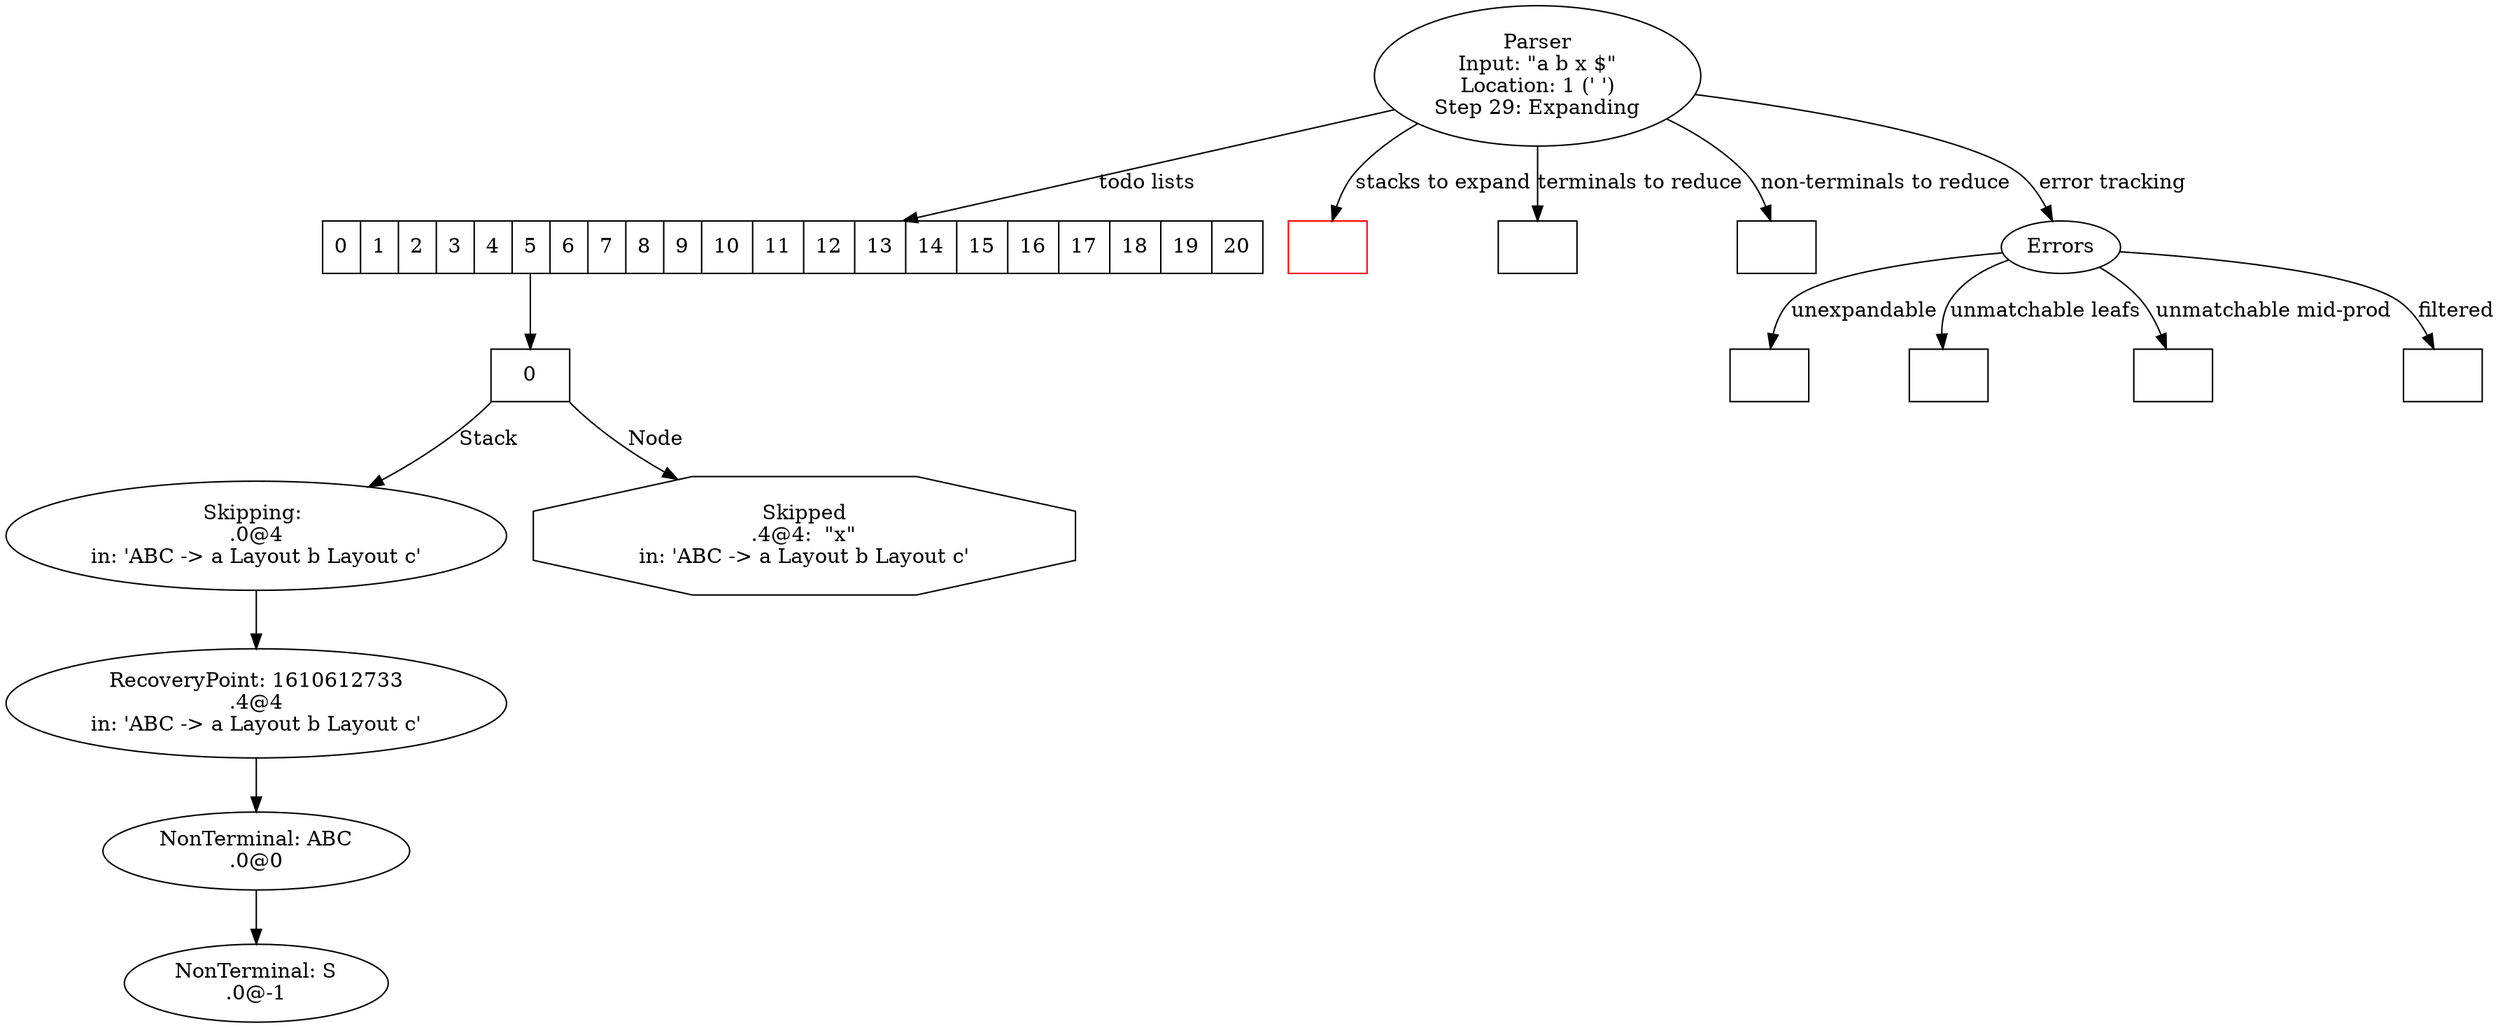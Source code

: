 digraph Parser {
"Parser"["label"="Parser\nInput: \"a b x $\"\nLocation: 1 (' ')\nStep 29: Expanding"];
"todo-5"["label"="<0> 0", "shape"="record"];
"1610612734"["label"="Skipping: \n.0@4\nin: 'ABC -> a Layout b Layout c'"];
"1610612733"["label"="RecoveryPoint: 1610612733\n.4@4\nin: 'ABC -> a Layout b Layout c'"];
"35"["label"="NonTerminal: ABC\n.0@0"];
"-1"["label"="NonTerminal: S\n.0@-1"];
"35" -> "-1";
"1610612733" -> "35";
"1610612734" -> "1610612733";
"todo-5":"0":sw -> "1610612734"["label"="Stack"];
"1637411253"["shape"="octagon", "label"="Skipped\n.4@4:  \"x\"\nin: 'ABC -> a Layout b Layout c'"];
"todo-5":"0":se -> "1637411253"["label"="Node"];
"todoLists":"5" -> "todo-5";
"todoLists"["label"="<0> 0 | <1> 1 | <2> 2 | <3> 3 | <4> 4 | <5> 5 | <6> 6 | <7> 7 | <8> 8 | <9> 9 | <10> 10 | <11> 11 | <12> 12 | <13> 13 | <14> 14 | <15> 15 | <16> 16 | <17> 17 | <18> 18 | <19> 19 | <20> 20", "shape"="record"];
"Parser" -> "todoLists"["label"="todo lists"];
"stacksToExpand"["label"="", "shape"="record", "color"="red"];
"Parser" -> "stacksToExpand"["label"="stacks to expand"];
"terminalsToReduce"["label"="", "shape"="record"];
"Parser" -> "terminalsToReduce"["label"="terminals to reduce"];
"nonTerminalsToReduce"["label"="", "shape"="record"];
"Parser" -> "nonTerminalsToReduce"["label"="non-terminals to reduce"];
"unexpandableNodes"["label"="", "shape"="record"];
"unmatchableLeafNodes"["label"="", "shape"="record"];
"unmatchableMidProductionNodes"["shape"="record", "label"=""];
"filteredNodes"["label"="", "shape"="record"];
"error"["label"="Errors"];
"Parser" -> "error"["label"="error tracking"];
"error" -> "unexpandableNodes"["label"="unexpandable"];
"error" -> "unmatchableLeafNodes"["label"="unmatchable leafs"];
"error" -> "unmatchableMidProductionNodes"["label"="unmatchable mid-prod"];
"error" -> "filteredNodes"["label"="filtered"];
}
